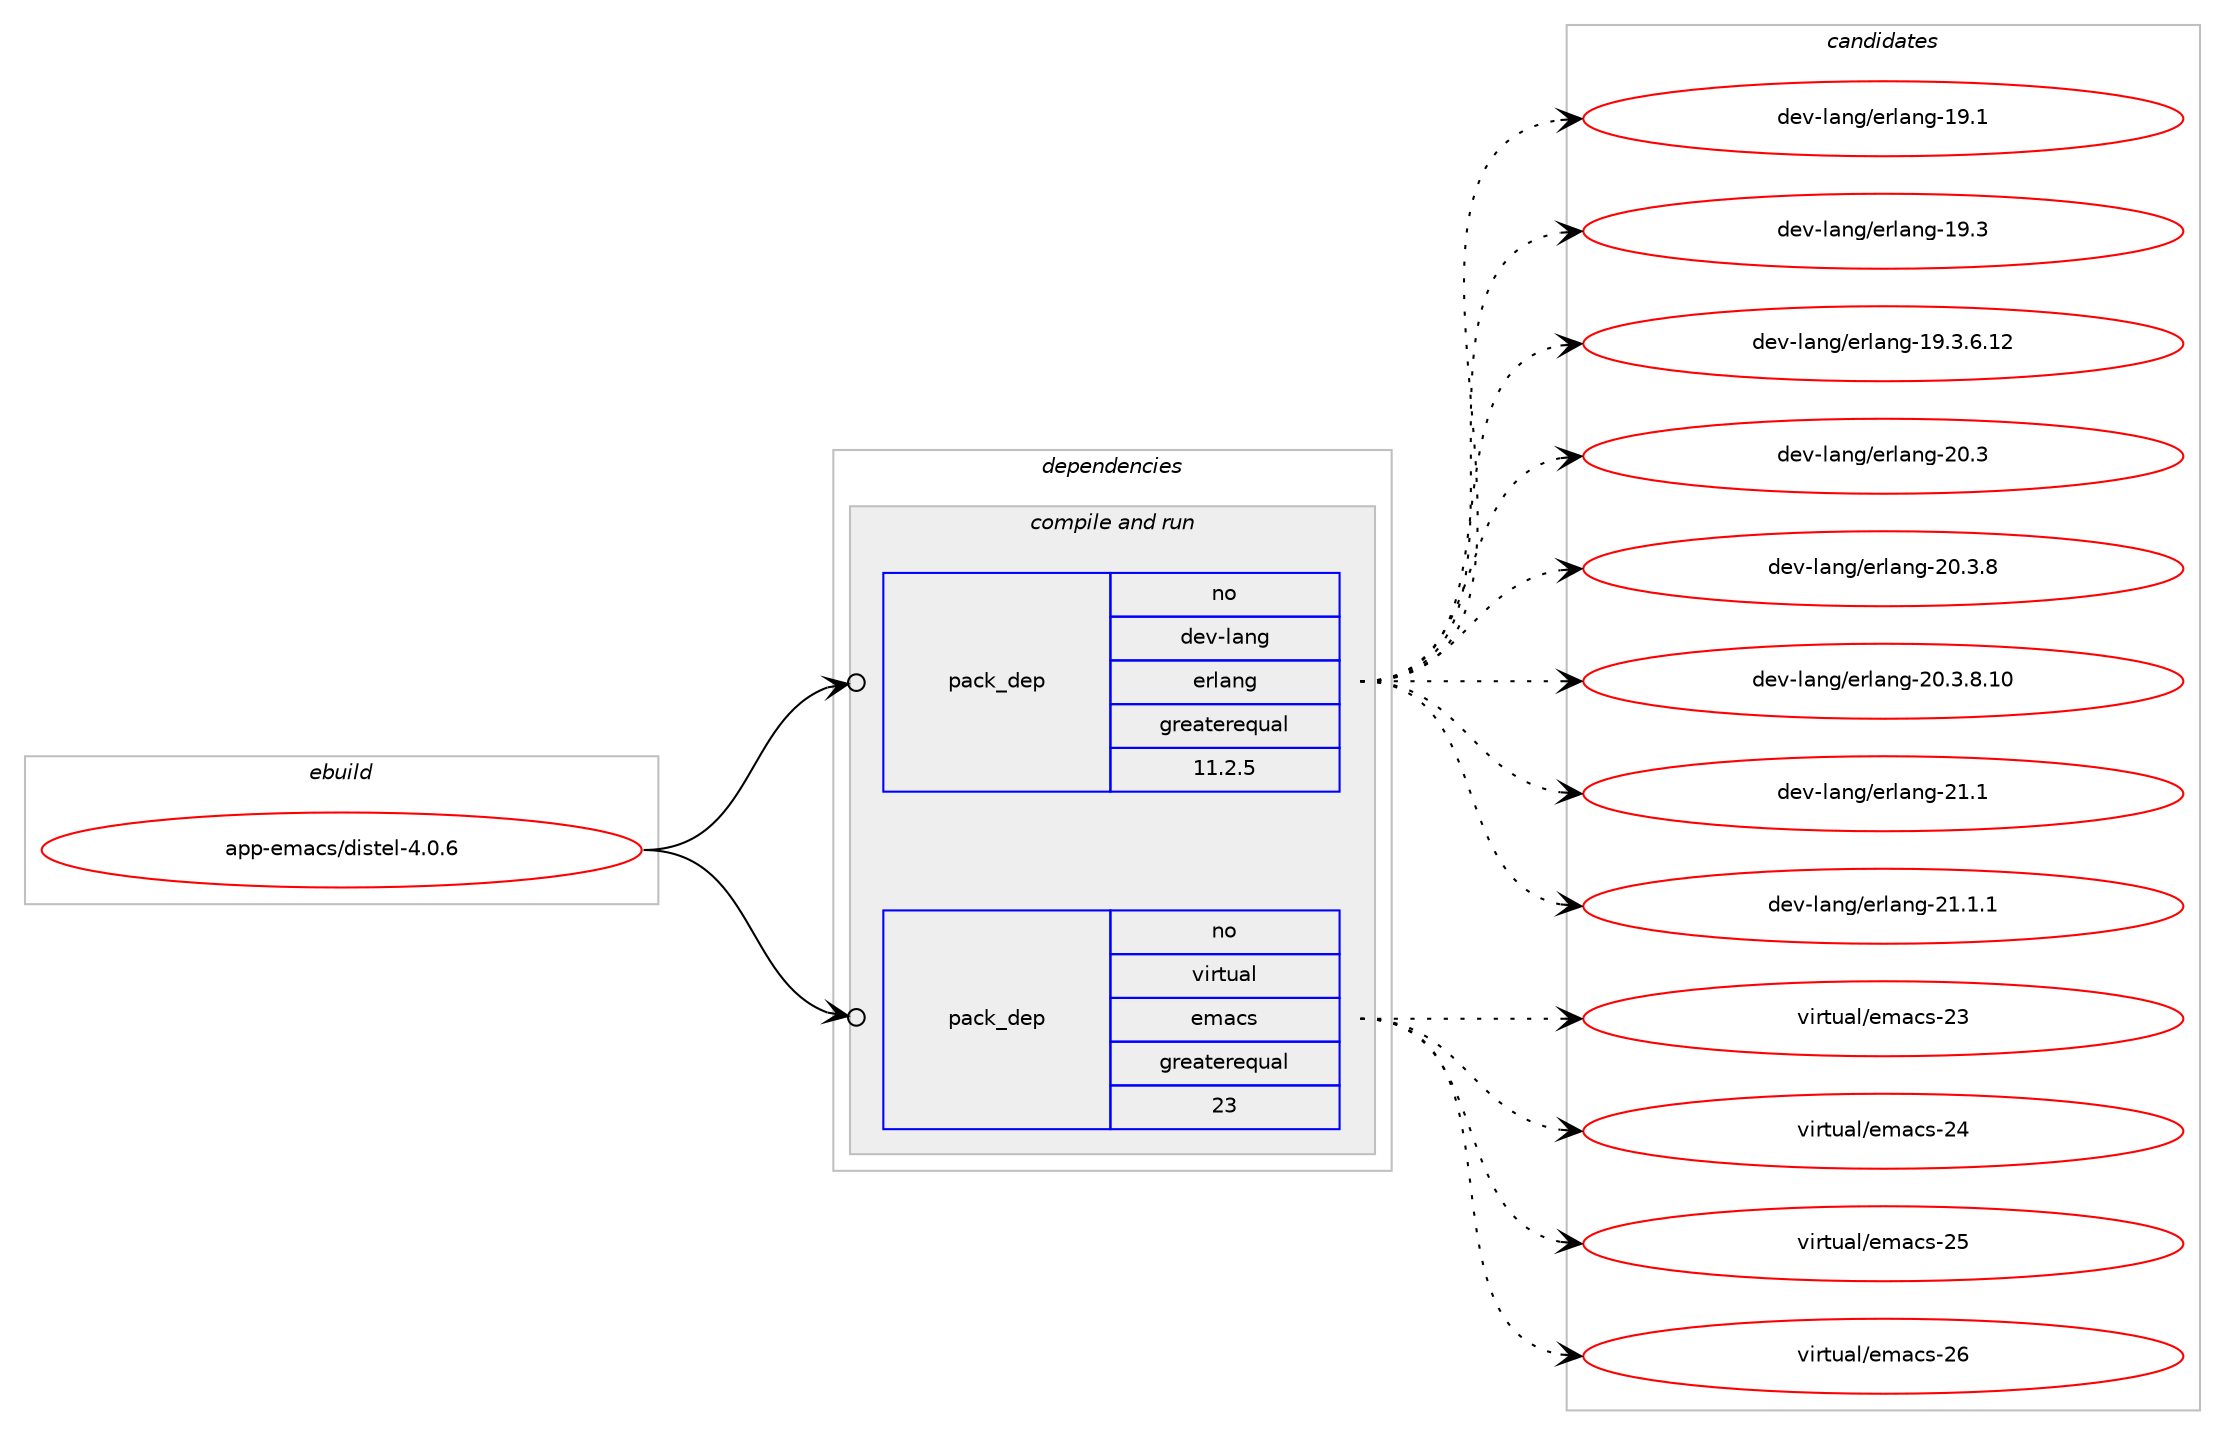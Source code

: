 digraph prolog {

# *************
# Graph options
# *************

newrank=true;
concentrate=true;
compound=true;
graph [rankdir=LR,fontname=Helvetica,fontsize=10,ranksep=1.5];#, ranksep=2.5, nodesep=0.2];
edge  [arrowhead=vee];
node  [fontname=Helvetica,fontsize=10];

# **********
# The ebuild
# **********

subgraph cluster_leftcol {
color=gray;
rank=same;
label=<<i>ebuild</i>>;
id [label="app-emacs/distel-4.0.6", color=red, width=4, href="../app-emacs/distel-4.0.6.svg"];
}

# ****************
# The dependencies
# ****************

subgraph cluster_midcol {
color=gray;
label=<<i>dependencies</i>>;
subgraph cluster_compile {
fillcolor="#eeeeee";
style=filled;
label=<<i>compile</i>>;
}
subgraph cluster_compileandrun {
fillcolor="#eeeeee";
style=filled;
label=<<i>compile and run</i>>;
subgraph pack1599 {
dependency1989 [label=<<TABLE BORDER="0" CELLBORDER="1" CELLSPACING="0" CELLPADDING="4" WIDTH="220"><TR><TD ROWSPAN="6" CELLPADDING="30">pack_dep</TD></TR><TR><TD WIDTH="110">no</TD></TR><TR><TD>dev-lang</TD></TR><TR><TD>erlang</TD></TR><TR><TD>greaterequal</TD></TR><TR><TD>11.2.5</TD></TR></TABLE>>, shape=none, color=blue];
}
id:e -> dependency1989:w [weight=20,style="solid",arrowhead="odotvee"];
subgraph pack1600 {
dependency1990 [label=<<TABLE BORDER="0" CELLBORDER="1" CELLSPACING="0" CELLPADDING="4" WIDTH="220"><TR><TD ROWSPAN="6" CELLPADDING="30">pack_dep</TD></TR><TR><TD WIDTH="110">no</TD></TR><TR><TD>virtual</TD></TR><TR><TD>emacs</TD></TR><TR><TD>greaterequal</TD></TR><TR><TD>23</TD></TR></TABLE>>, shape=none, color=blue];
}
id:e -> dependency1990:w [weight=20,style="solid",arrowhead="odotvee"];
}
subgraph cluster_run {
fillcolor="#eeeeee";
style=filled;
label=<<i>run</i>>;
}
}

# **************
# The candidates
# **************

subgraph cluster_choices {
rank=same;
color=gray;
label=<<i>candidates</i>>;

subgraph choice1599 {
color=black;
nodesep=1;
choice100101118451089711010347101114108971101034549574649 [label="dev-lang/erlang-19.1", color=red, width=4,href="../dev-lang/erlang-19.1.svg"];
choice100101118451089711010347101114108971101034549574651 [label="dev-lang/erlang-19.3", color=red, width=4,href="../dev-lang/erlang-19.3.svg"];
choice1001011184510897110103471011141089711010345495746514654464950 [label="dev-lang/erlang-19.3.6.12", color=red, width=4,href="../dev-lang/erlang-19.3.6.12.svg"];
choice100101118451089711010347101114108971101034550484651 [label="dev-lang/erlang-20.3", color=red, width=4,href="../dev-lang/erlang-20.3.svg"];
choice1001011184510897110103471011141089711010345504846514656 [label="dev-lang/erlang-20.3.8", color=red, width=4,href="../dev-lang/erlang-20.3.8.svg"];
choice1001011184510897110103471011141089711010345504846514656464948 [label="dev-lang/erlang-20.3.8.10", color=red, width=4,href="../dev-lang/erlang-20.3.8.10.svg"];
choice100101118451089711010347101114108971101034550494649 [label="dev-lang/erlang-21.1", color=red, width=4,href="../dev-lang/erlang-21.1.svg"];
choice1001011184510897110103471011141089711010345504946494649 [label="dev-lang/erlang-21.1.1", color=red, width=4,href="../dev-lang/erlang-21.1.1.svg"];
dependency1989:e -> choice100101118451089711010347101114108971101034549574649:w [style=dotted,weight="100"];
dependency1989:e -> choice100101118451089711010347101114108971101034549574651:w [style=dotted,weight="100"];
dependency1989:e -> choice1001011184510897110103471011141089711010345495746514654464950:w [style=dotted,weight="100"];
dependency1989:e -> choice100101118451089711010347101114108971101034550484651:w [style=dotted,weight="100"];
dependency1989:e -> choice1001011184510897110103471011141089711010345504846514656:w [style=dotted,weight="100"];
dependency1989:e -> choice1001011184510897110103471011141089711010345504846514656464948:w [style=dotted,weight="100"];
dependency1989:e -> choice100101118451089711010347101114108971101034550494649:w [style=dotted,weight="100"];
dependency1989:e -> choice1001011184510897110103471011141089711010345504946494649:w [style=dotted,weight="100"];
}
subgraph choice1600 {
color=black;
nodesep=1;
choice11810511411611797108471011099799115455051 [label="virtual/emacs-23", color=red, width=4,href="../virtual/emacs-23.svg"];
choice11810511411611797108471011099799115455052 [label="virtual/emacs-24", color=red, width=4,href="../virtual/emacs-24.svg"];
choice11810511411611797108471011099799115455053 [label="virtual/emacs-25", color=red, width=4,href="../virtual/emacs-25.svg"];
choice11810511411611797108471011099799115455054 [label="virtual/emacs-26", color=red, width=4,href="../virtual/emacs-26.svg"];
dependency1990:e -> choice11810511411611797108471011099799115455051:w [style=dotted,weight="100"];
dependency1990:e -> choice11810511411611797108471011099799115455052:w [style=dotted,weight="100"];
dependency1990:e -> choice11810511411611797108471011099799115455053:w [style=dotted,weight="100"];
dependency1990:e -> choice11810511411611797108471011099799115455054:w [style=dotted,weight="100"];
}
}

}
